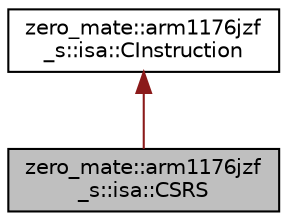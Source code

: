 digraph "zero_mate::arm1176jzf_s::isa::CSRS"
{
 // LATEX_PDF_SIZE
  bgcolor="transparent";
  edge [fontname="Helvetica",fontsize="10",labelfontname="Helvetica",labelfontsize="10"];
  node [fontname="Helvetica",fontsize="10",shape=record];
  Node1 [label="zero_mate::arm1176jzf\l_s::isa::CSRS",height=0.2,width=0.4,color="black", fillcolor="grey75", style="filled", fontcolor="black",tooltip=" "];
  Node2 -> Node1 [dir="back",color="firebrick4",fontsize="10",style="solid",fontname="Helvetica"];
  Node2 [label="zero_mate::arm1176jzf\l_s::isa::CInstruction",height=0.2,width=0.4,color="black",URL="$classzero__mate_1_1arm1176jzf__s_1_1isa_1_1CInstruction.html",tooltip=" "];
}
